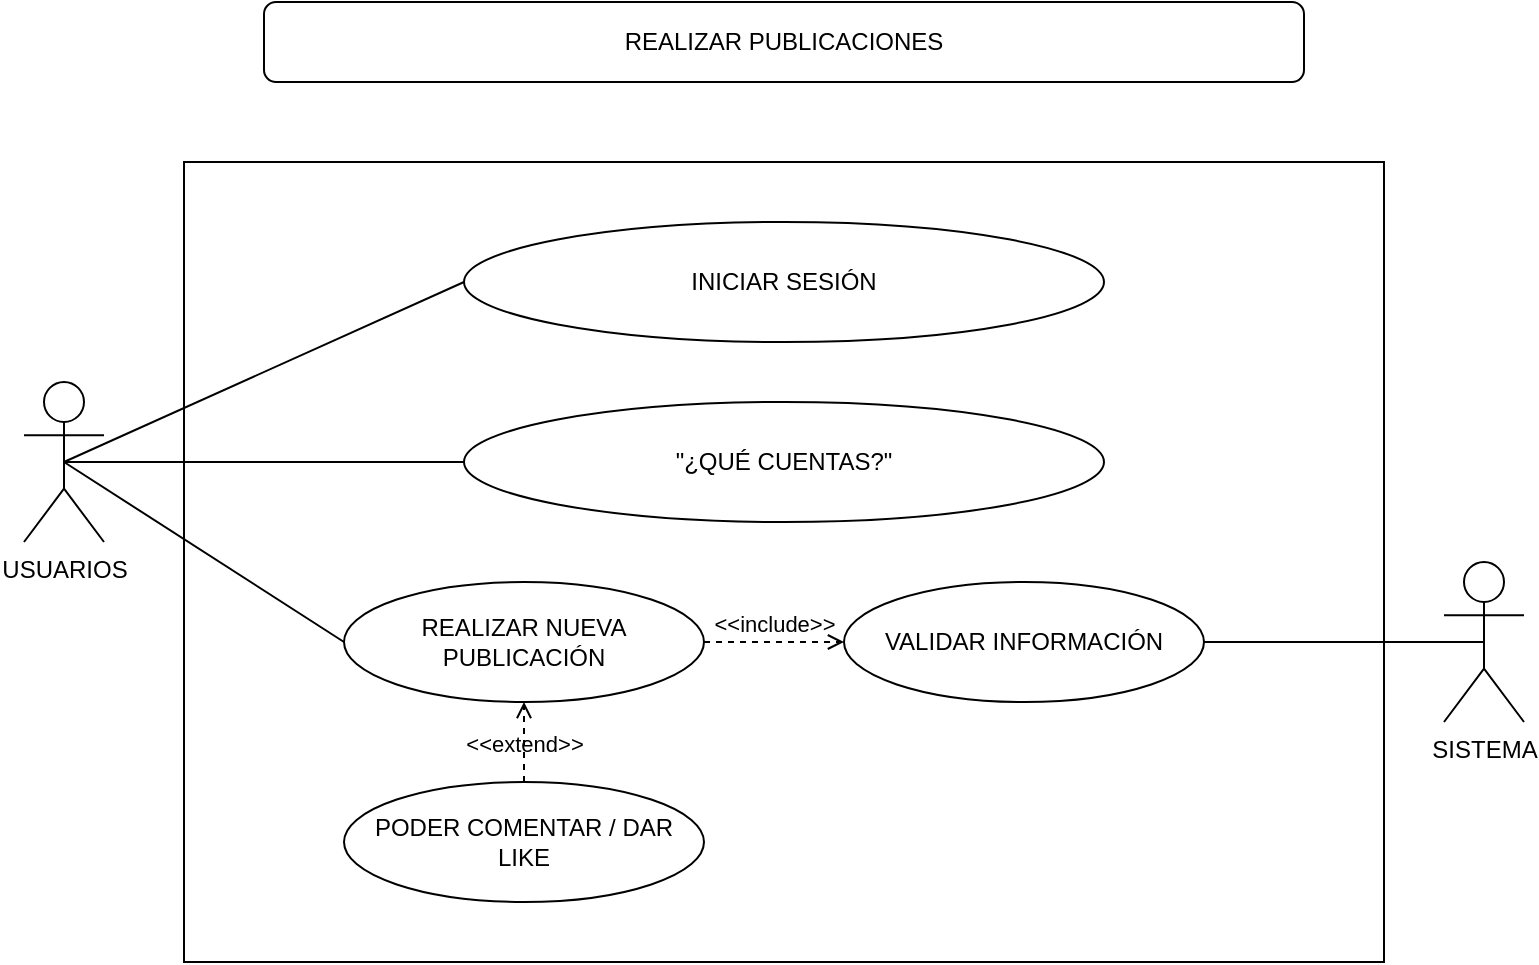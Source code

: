 <mxfile version="15.0.3" type="device"><diagram id="UiW7drSSLMmr1hCFV-_z" name="Page-1"><mxGraphModel dx="1374" dy="794" grid="1" gridSize="10" guides="1" tooltips="1" connect="1" arrows="1" fold="1" page="1" pageScale="1" pageWidth="827" pageHeight="1169" math="0" shadow="0"><root><mxCell id="0"/><mxCell id="1" parent="0"/><mxCell id="Klb8j2Tv89Wdfm13AFsG-7" value="" style="rounded=0;whiteSpace=wrap;html=1;" vertex="1" parent="1"><mxGeometry x="120" y="120" width="600" height="400" as="geometry"/></mxCell><mxCell id="Klb8j2Tv89Wdfm13AFsG-8" value="REALIZAR PUBLICACIONES" style="rounded=1;whiteSpace=wrap;html=1;" vertex="1" parent="1"><mxGeometry x="160" y="40" width="520" height="40" as="geometry"/></mxCell><mxCell id="Klb8j2Tv89Wdfm13AFsG-9" value="USUARIOS" style="shape=umlActor;verticalLabelPosition=bottom;verticalAlign=top;html=1;outlineConnect=0;" vertex="1" parent="1"><mxGeometry x="40" y="230" width="40" height="80" as="geometry"/></mxCell><mxCell id="Klb8j2Tv89Wdfm13AFsG-11" value="INICIAR SESIÓN" style="ellipse;whiteSpace=wrap;html=1;" vertex="1" parent="1"><mxGeometry x="260" y="150" width="320" height="60" as="geometry"/></mxCell><mxCell id="Klb8j2Tv89Wdfm13AFsG-12" value="" style="endArrow=none;html=1;exitX=0.5;exitY=0.5;exitDx=0;exitDy=0;exitPerimeter=0;entryX=0;entryY=0.5;entryDx=0;entryDy=0;" edge="1" parent="1" source="Klb8j2Tv89Wdfm13AFsG-9" target="Klb8j2Tv89Wdfm13AFsG-11"><mxGeometry width="50" height="50" relative="1" as="geometry"><mxPoint x="390" y="310" as="sourcePoint"/><mxPoint x="440" y="260" as="targetPoint"/></mxGeometry></mxCell><mxCell id="Klb8j2Tv89Wdfm13AFsG-13" value="&quot;¿QUÉ CUENTAS?&quot;" style="ellipse;whiteSpace=wrap;html=1;" vertex="1" parent="1"><mxGeometry x="260" y="240" width="320" height="60" as="geometry"/></mxCell><mxCell id="Klb8j2Tv89Wdfm13AFsG-14" value="REALIZAR NUEVA PUBLICACIÓN" style="ellipse;whiteSpace=wrap;html=1;" vertex="1" parent="1"><mxGeometry x="200" y="330" width="180" height="60" as="geometry"/></mxCell><mxCell id="Klb8j2Tv89Wdfm13AFsG-15" value="" style="endArrow=none;html=1;entryX=0;entryY=0.5;entryDx=0;entryDy=0;exitX=0.5;exitY=0.5;exitDx=0;exitDy=0;exitPerimeter=0;" edge="1" parent="1" source="Klb8j2Tv89Wdfm13AFsG-9" target="Klb8j2Tv89Wdfm13AFsG-13"><mxGeometry width="50" height="50" relative="1" as="geometry"><mxPoint x="390" y="430" as="sourcePoint"/><mxPoint x="440" y="380" as="targetPoint"/></mxGeometry></mxCell><mxCell id="Klb8j2Tv89Wdfm13AFsG-16" value="VALIDAR INFORMACIÓN" style="ellipse;whiteSpace=wrap;html=1;" vertex="1" parent="1"><mxGeometry x="450" y="330" width="180" height="60" as="geometry"/></mxCell><mxCell id="Klb8j2Tv89Wdfm13AFsG-17" value="&amp;lt;&amp;lt;include&amp;gt;&amp;gt;" style="html=1;verticalAlign=bottom;labelBackgroundColor=none;endArrow=open;endFill=0;dashed=1;exitX=1;exitY=0.5;exitDx=0;exitDy=0;entryX=0;entryY=0.5;entryDx=0;entryDy=0;" edge="1" parent="1" source="Klb8j2Tv89Wdfm13AFsG-14" target="Klb8j2Tv89Wdfm13AFsG-16"><mxGeometry width="160" relative="1" as="geometry"><mxPoint x="330" y="410" as="sourcePoint"/><mxPoint x="490" y="410" as="targetPoint"/></mxGeometry></mxCell><mxCell id="Klb8j2Tv89Wdfm13AFsG-18" value="" style="endArrow=none;html=1;entryX=0.5;entryY=0.5;entryDx=0;entryDy=0;entryPerimeter=0;exitX=0;exitY=0.5;exitDx=0;exitDy=0;" edge="1" parent="1" source="Klb8j2Tv89Wdfm13AFsG-14" target="Klb8j2Tv89Wdfm13AFsG-9"><mxGeometry width="50" height="50" relative="1" as="geometry"><mxPoint x="390" y="440" as="sourcePoint"/><mxPoint x="440" y="390" as="targetPoint"/></mxGeometry></mxCell><mxCell id="Klb8j2Tv89Wdfm13AFsG-19" value="" style="endArrow=none;html=1;entryX=1;entryY=0.5;entryDx=0;entryDy=0;exitX=0.5;exitY=0.5;exitDx=0;exitDy=0;exitPerimeter=0;" edge="1" parent="1" source="Klb8j2Tv89Wdfm13AFsG-20" target="Klb8j2Tv89Wdfm13AFsG-16"><mxGeometry width="50" height="50" relative="1" as="geometry"><mxPoint x="760" y="440" as="sourcePoint"/><mxPoint x="440" y="390" as="targetPoint"/></mxGeometry></mxCell><mxCell id="Klb8j2Tv89Wdfm13AFsG-20" value="SISTEMA" style="shape=umlActor;verticalLabelPosition=bottom;verticalAlign=top;html=1;outlineConnect=0;" vertex="1" parent="1"><mxGeometry x="750" y="320" width="40" height="80" as="geometry"/></mxCell><mxCell id="Klb8j2Tv89Wdfm13AFsG-21" value="&amp;lt;&amp;lt;extend&amp;gt;&amp;gt;" style="html=1;verticalAlign=bottom;labelBackgroundColor=none;endArrow=open;endFill=0;dashed=1;entryX=0.5;entryY=1;entryDx=0;entryDy=0;exitX=0.5;exitY=0;exitDx=0;exitDy=0;" edge="1" parent="1" source="Klb8j2Tv89Wdfm13AFsG-22" target="Klb8j2Tv89Wdfm13AFsG-14"><mxGeometry x="-0.5" width="160" relative="1" as="geometry"><mxPoint x="330" y="410" as="sourcePoint"/><mxPoint x="490" y="410" as="targetPoint"/><mxPoint as="offset"/></mxGeometry></mxCell><mxCell id="Klb8j2Tv89Wdfm13AFsG-22" value="PODER COMENTAR / DAR LIKE" style="ellipse;whiteSpace=wrap;html=1;" vertex="1" parent="1"><mxGeometry x="200" y="430" width="180" height="60" as="geometry"/></mxCell></root></mxGraphModel></diagram></mxfile>